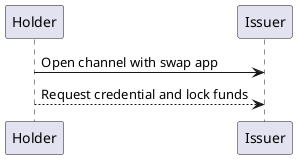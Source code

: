 @startuml dispute_request

Holder -> Issuer: Open channel with swap app
Holder --> Issuer: Request credential and lock funds

@enduml